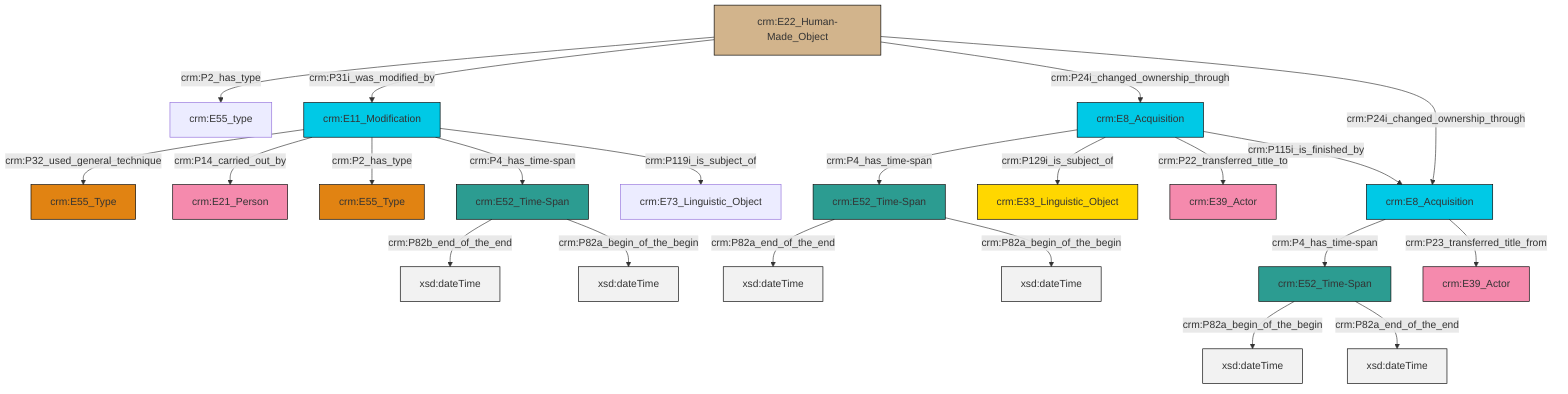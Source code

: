 graph TD
classDef Literal fill:#f2f2f2,stroke:#000000;
classDef CRM_Entity fill:#FFFFFF,stroke:#000000;
classDef Temporal_Entity fill:#00C9E6, stroke:#000000;
classDef Type fill:#E18312, stroke:#000000;
classDef Time-Span fill:#2C9C91, stroke:#000000;
classDef Appellation fill:#FFEB7F, stroke:#000000;
classDef Place fill:#008836, stroke:#000000;
classDef Persistent_Item fill:#B266B2, stroke:#000000;
classDef Conceptual_Object fill:#FFD700, stroke:#000000;
classDef Physical_Thing fill:#D2B48C, stroke:#000000;
classDef Actor fill:#f58aad, stroke:#000000;
classDef PC_Classes fill:#4ce600, stroke:#000000;
classDef Multi fill:#cccccc,stroke:#000000;

4["crm:E8_Acquisition"]:::Temporal_Entity -->|crm:P4_has_time-span| 2["crm:E52_Time-Span"]:::Time-Span
7["crm:E11_Modification"]:::Temporal_Entity -->|crm:P32_used_general_technique| 8["crm:E55_Type"]:::Type
9["crm:E22_Human-Made_Object"]:::Physical_Thing -->|crm:P2_has_type| 10["crm:E55_type"]:::Default
7["crm:E11_Modification"]:::Temporal_Entity -->|crm:P14_carried_out_by| 13["crm:E21_Person"]:::Actor
7["crm:E11_Modification"]:::Temporal_Entity -->|crm:P2_has_type| 0["crm:E55_Type"]:::Type
17["crm:E8_Acquisition"]:::Temporal_Entity -->|crm:P4_has_time-span| 18["crm:E52_Time-Span"]:::Time-Span
7["crm:E11_Modification"]:::Temporal_Entity -->|crm:P4_has_time-span| 19["crm:E52_Time-Span"]:::Time-Span
7["crm:E11_Modification"]:::Temporal_Entity -->|crm:P119i_is_subject_of| 20["crm:E73_Linguistic_Object"]:::Default
2["crm:E52_Time-Span"]:::Time-Span -->|crm:P82a_begin_of_the_begin| 21[xsd:dateTime]:::Literal
9["crm:E22_Human-Made_Object"]:::Physical_Thing -->|crm:P31i_was_modified_by| 7["crm:E11_Modification"]:::Temporal_Entity
17["crm:E8_Acquisition"]:::Temporal_Entity -->|crm:P129i_is_subject_of| 5["crm:E33_Linguistic_Object"]:::Conceptual_Object
17["crm:E8_Acquisition"]:::Temporal_Entity -->|crm:P22_transferred_title_to| 11["crm:E39_Actor"]:::Actor
18["crm:E52_Time-Span"]:::Time-Span -->|crm:P82a_end_of_the_end| 27[xsd:dateTime]:::Literal
18["crm:E52_Time-Span"]:::Time-Span -->|crm:P82a_begin_of_the_begin| 28[xsd:dateTime]:::Literal
4["crm:E8_Acquisition"]:::Temporal_Entity -->|crm:P23_transferred_title_from| 23["crm:E39_Actor"]:::Actor
17["crm:E8_Acquisition"]:::Temporal_Entity -->|crm:P115i_is_finished_by| 4["crm:E8_Acquisition"]:::Temporal_Entity
19["crm:E52_Time-Span"]:::Time-Span -->|crm:P82b_end_of_the_end| 30[xsd:dateTime]:::Literal
19["crm:E52_Time-Span"]:::Time-Span -->|crm:P82a_begin_of_the_begin| 31[xsd:dateTime]:::Literal
2["crm:E52_Time-Span"]:::Time-Span -->|crm:P82a_end_of_the_end| 33[xsd:dateTime]:::Literal
9["crm:E22_Human-Made_Object"]:::Physical_Thing -->|crm:P24i_changed_ownership_through| 17["crm:E8_Acquisition"]:::Temporal_Entity
9["crm:E22_Human-Made_Object"]:::Physical_Thing -->|crm:P24i_changed_ownership_through| 4["crm:E8_Acquisition"]:::Temporal_Entity